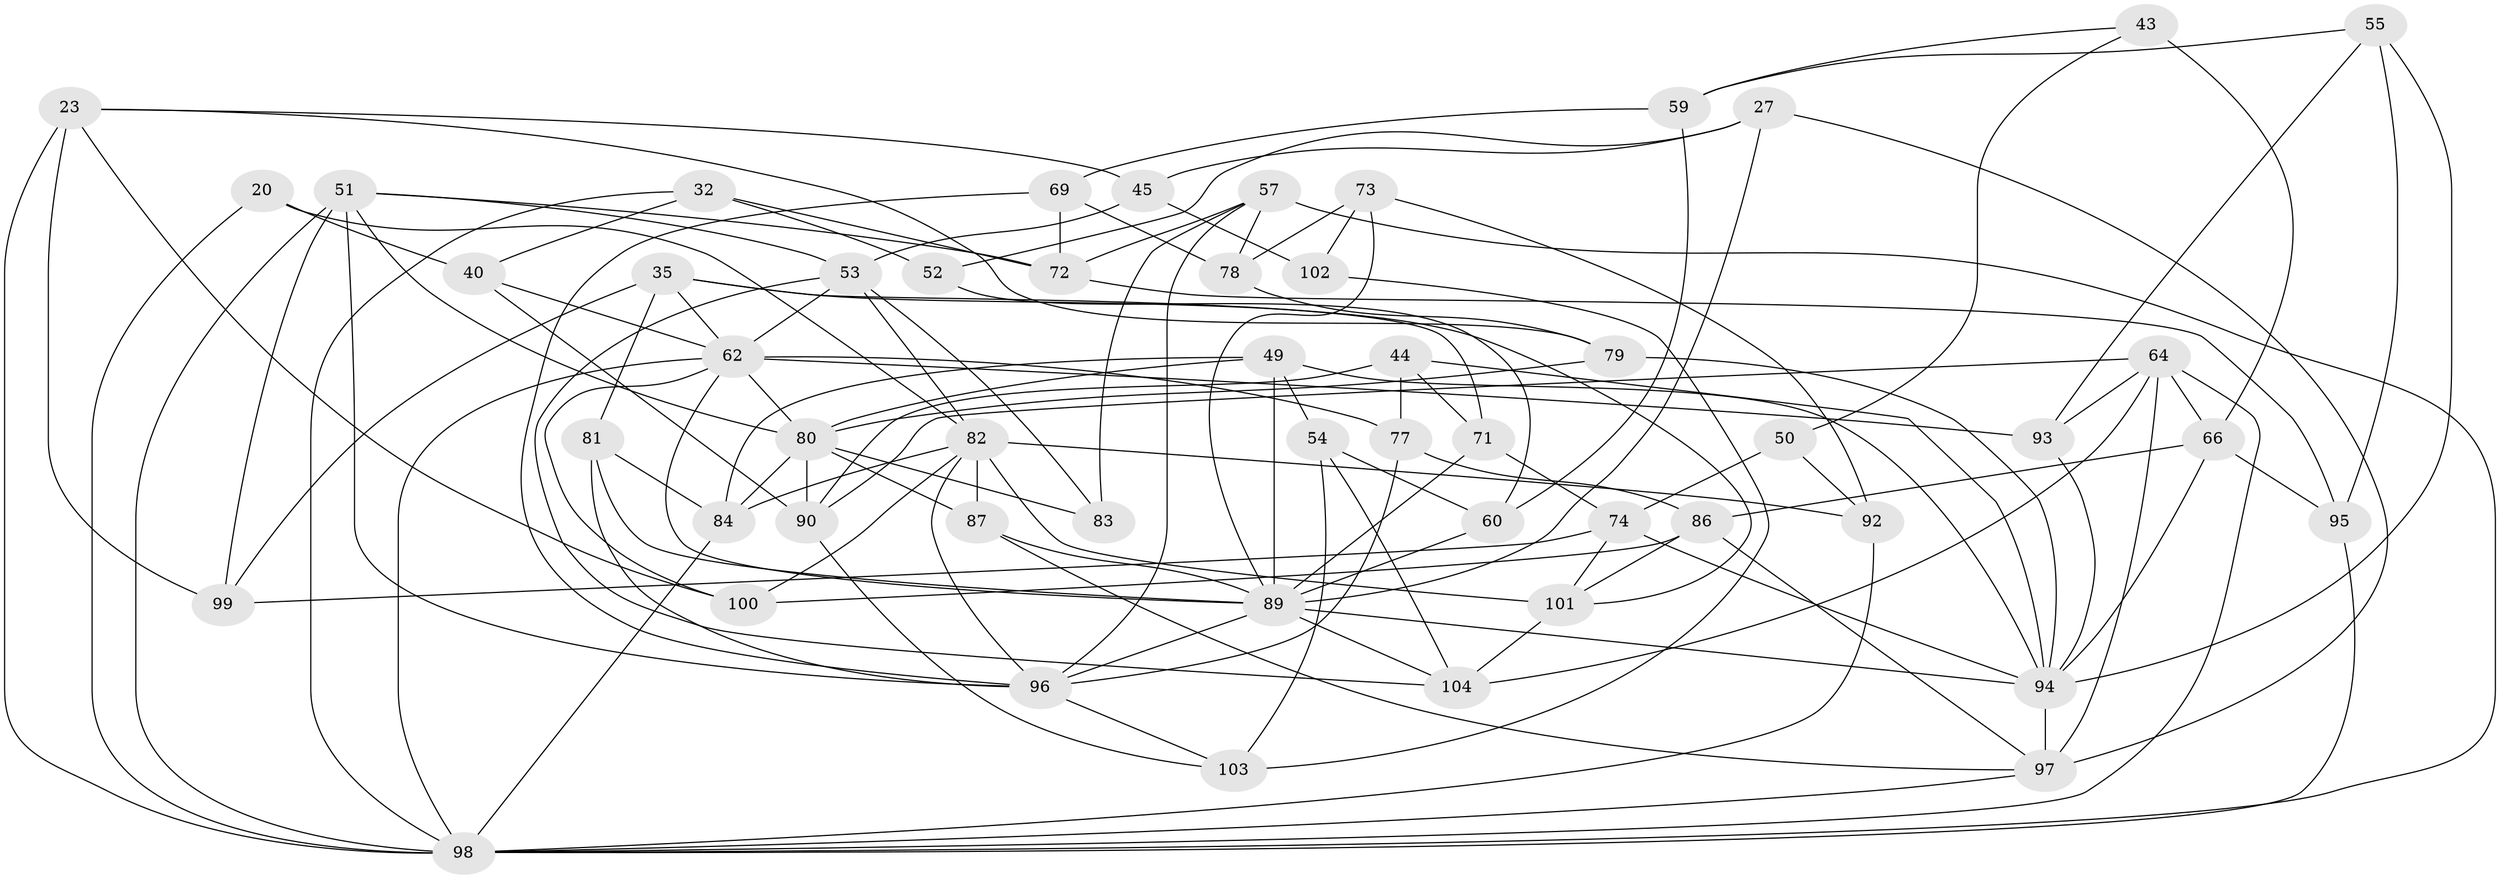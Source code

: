 // original degree distribution, {4: 1.0}
// Generated by graph-tools (version 1.1) at 2025/56/03/09/25 04:56:41]
// undirected, 52 vertices, 129 edges
graph export_dot {
graph [start="1"]
  node [color=gray90,style=filled];
  20;
  23 [super="+19"];
  27 [super="+14"];
  32;
  35 [super="+12"];
  40 [super="+8"];
  43;
  44;
  45;
  49 [super="+3+5"];
  50;
  51 [super="+26"];
  52;
  53 [super="+38"];
  54;
  55;
  57 [super="+28"];
  59;
  60;
  62 [super="+48"];
  64 [super="+25+31"];
  66 [super="+33+65"];
  69;
  71;
  72 [super="+41"];
  73 [super="+47"];
  74 [super="+2"];
  77;
  78;
  79;
  80 [super="+68"];
  81 [super="+11"];
  82 [super="+6+13"];
  83;
  84 [super="+21+58"];
  86 [super="+42"];
  87;
  89 [super="+16+88"];
  90 [super="+30"];
  92;
  93;
  94 [super="+76"];
  95;
  96 [super="+34+75"];
  97 [super="+39+67"];
  98 [super="+10+46+24+91"];
  99;
  100;
  101 [super="+85"];
  102;
  103;
  104 [super="+17"];
  20 -- 40 [weight=2];
  20 -- 82;
  20 -- 98;
  23 -- 100;
  23 -- 45;
  23 -- 99;
  23 -- 79;
  23 -- 98 [weight=2];
  27 -- 52 [weight=2];
  27 -- 97 [weight=2];
  27 -- 45;
  27 -- 89;
  32 -- 52;
  32 -- 40;
  32 -- 98;
  32 -- 72;
  35 -- 101;
  35 -- 71;
  35 -- 81 [weight=2];
  35 -- 99;
  35 -- 62;
  40 -- 90 [weight=2];
  40 -- 62;
  43 -- 66 [weight=2];
  43 -- 59;
  43 -- 50;
  44 -- 77;
  44 -- 71;
  44 -- 90;
  44 -- 94;
  45 -- 102;
  45 -- 53;
  49 -- 84 [weight=3];
  49 -- 54;
  49 -- 89 [weight=2];
  49 -- 80;
  49 -- 94;
  50 -- 92;
  50 -- 74 [weight=2];
  51 -- 72;
  51 -- 96;
  51 -- 98 [weight=3];
  51 -- 80;
  51 -- 99;
  51 -- 53;
  52 -- 60;
  53 -- 82;
  53 -- 104;
  53 -- 83;
  53 -- 62;
  54 -- 60;
  54 -- 104;
  54 -- 103;
  55 -- 93;
  55 -- 59;
  55 -- 95;
  55 -- 94;
  57 -- 72 [weight=2];
  57 -- 78;
  57 -- 98;
  57 -- 83;
  57 -- 96;
  59 -- 60;
  59 -- 69;
  60 -- 89;
  62 -- 77;
  62 -- 98 [weight=2];
  62 -- 100;
  62 -- 89;
  62 -- 93;
  62 -- 80;
  64 -- 66 [weight=2];
  64 -- 90;
  64 -- 93;
  64 -- 104;
  64 -- 98 [weight=2];
  64 -- 97;
  66 -- 86 [weight=2];
  66 -- 95;
  66 -- 94;
  69 -- 78;
  69 -- 96;
  69 -- 72;
  71 -- 74;
  71 -- 89;
  72 -- 95;
  73 -- 89 [weight=2];
  73 -- 102 [weight=2];
  73 -- 92;
  73 -- 78;
  74 -- 99;
  74 -- 101;
  74 -- 94;
  77 -- 86;
  77 -- 96;
  78 -- 79;
  79 -- 80;
  79 -- 94;
  80 -- 83 [weight=2];
  80 -- 84 [weight=2];
  80 -- 87;
  80 -- 90;
  81 -- 89 [weight=2];
  81 -- 84;
  81 -- 96;
  82 -- 92;
  82 -- 100;
  82 -- 87;
  82 -- 84;
  82 -- 101;
  82 -- 96;
  84 -- 98 [weight=3];
  86 -- 100;
  86 -- 101;
  86 -- 97;
  87 -- 89;
  87 -- 97;
  89 -- 96;
  89 -- 104;
  89 -- 94;
  90 -- 103;
  92 -- 98;
  93 -- 94;
  94 -- 97 [weight=2];
  95 -- 98;
  96 -- 103;
  97 -- 98;
  101 -- 104 [weight=2];
  102 -- 103;
}
